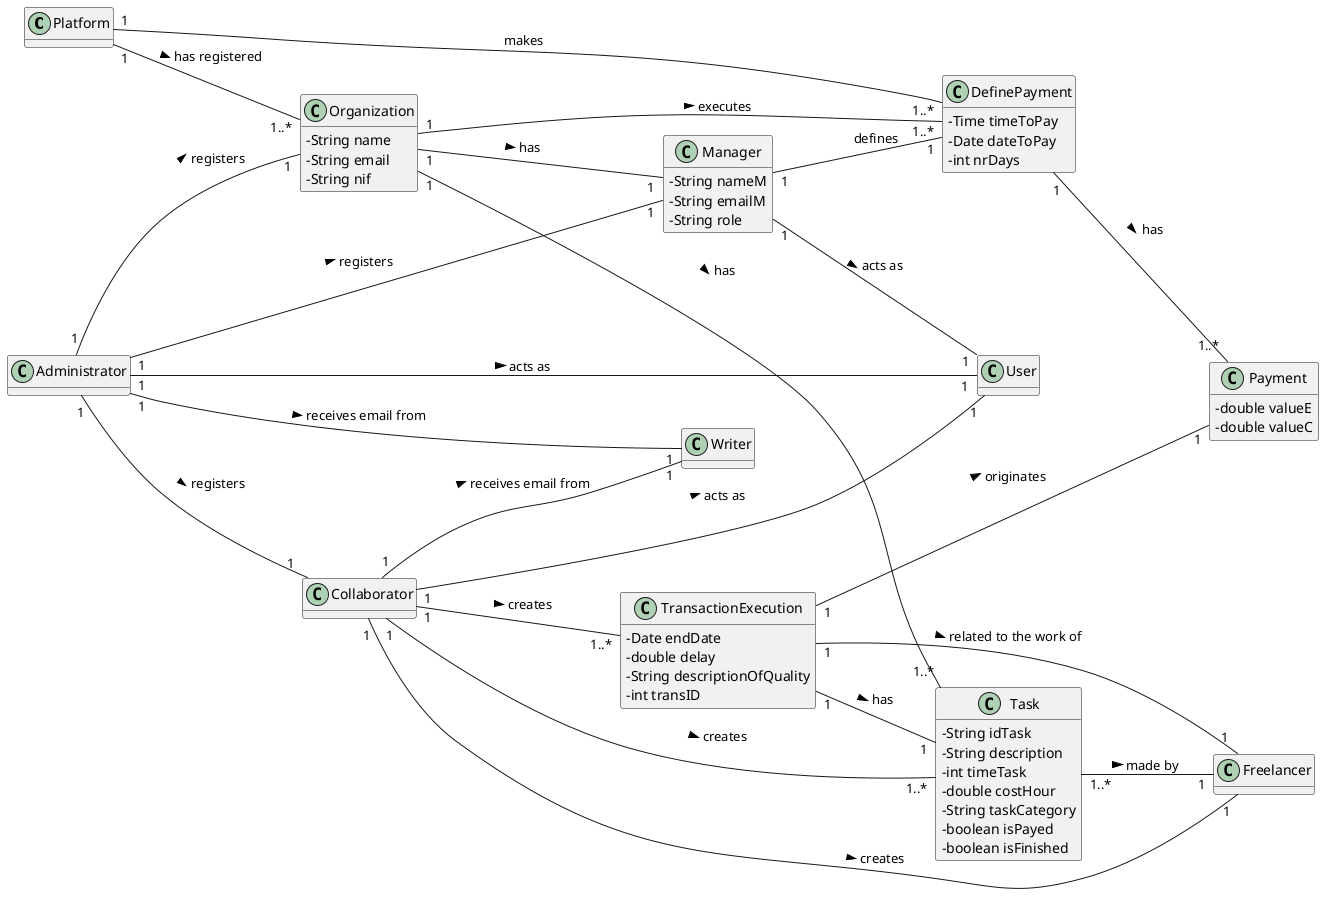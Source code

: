 @startuml
skinparam classAttributeIconSize 0
hide methods
left to right direction

class Platform{
}


class Organization {
  -String name
  -String email
  -String nif
}

class Task {
  -String idTask
  -String description
  -int timeTask
  -double costHour
  -String taskCategory
  -boolean isPayed
  -boolean isFinished
}

class Manager {
  -String nameM
  -String emailM
  -String role
}

class User {
}

class TransactionExecution {
  -Date endDate
  -double delay
  -String descriptionOfQuality
  -int transID
}




class Payment{
  -double valueE
  -double valueC
}

class DefinePayment{
  -Time timeToPay
  -Date dateToPay
  -int nrDays
  }




Task "1..*" -- "1" Freelancer: made by >


Platform "1" -- "1..*" Organization: has registered >
Platform "1" -- "1..*" DefinePayment : makes

Organization "1" -- "1" Manager: has >
Organization "1" -- "1..*" Task: has >
Organization "1" -- "1..*" DefinePayment: executes >

Manager "1" -- "1" User: acts as >
Manager "1" -- "1" DefinePayment: defines

Administrator "1" -- "1" Organization: registers >
Administrator "1" -- "1" User: acts as >
Administrator "1" -- "1" Collaborator: registers >
Administrator "1" -- "1" Manager: registers >
Administrator "1" -- "1" Writer: receives email from >





TransactionExecution "1" -- "1" Task : has >
TransactionExecution "1" -- "1" Freelancer: related to the work of >
TransactionExecution "1" -- "1" Payment : originates >

DefinePayment "1" -- "1..*" Payment: has >






Collaborator "1" -- "1" Freelancer: creates >
Collaborator "1" -- "1..*" Task: creates >
Collaborator "1" -- "1..*" TransactionExecution: creates >
Collaborator "1" -- "1" User: acts as >
Collaborator "1" -- "1" Writer: receives email from >









@enduml
